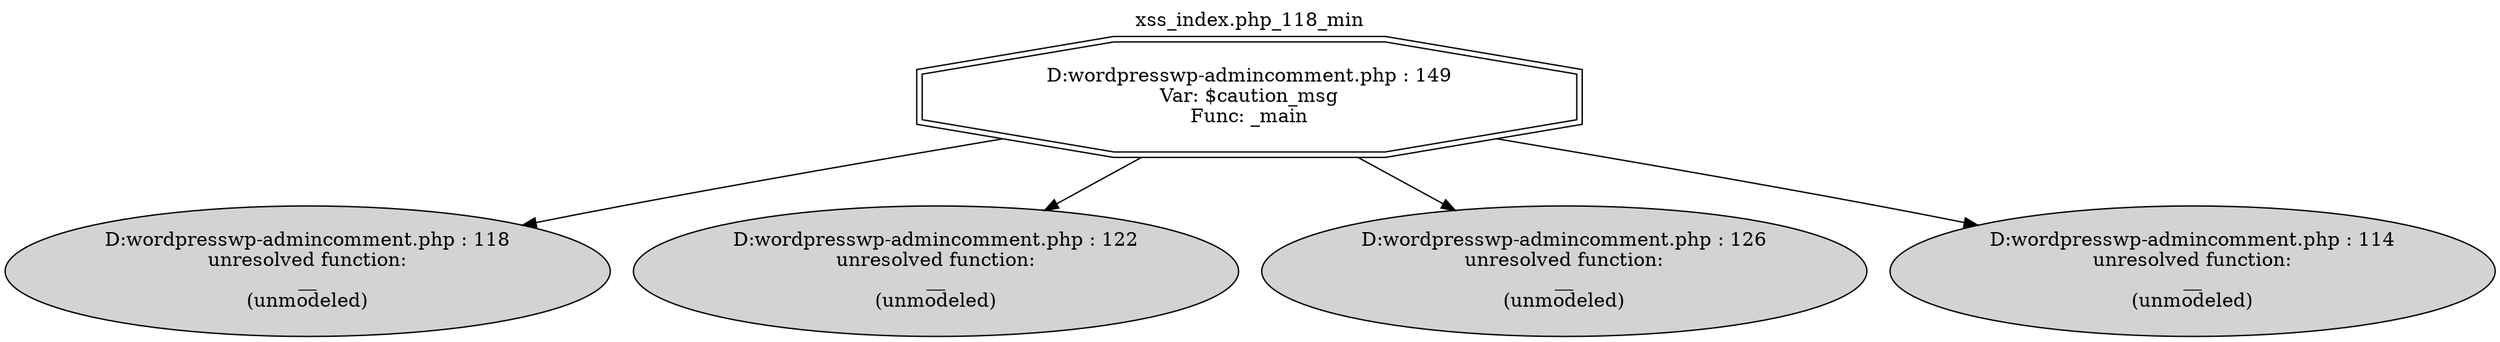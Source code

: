 digraph cfg {
  label="xss_index.php_118_min";
  labelloc=t;
  n1 [shape=doubleoctagon, label="D:\wordpress\wp-admin\comment.php : 149\nVar: $caution_msg\nFunc: _main\n"];
  n2 [shape=ellipse, label="D:\wordpress\wp-admin\comment.php : 118\nunresolved function:\n__\n(unmodeled)\n",style=filled];
  n3 [shape=ellipse, label="D:\wordpress\wp-admin\comment.php : 122\nunresolved function:\n__\n(unmodeled)\n",style=filled];
  n4 [shape=ellipse, label="D:\wordpress\wp-admin\comment.php : 126\nunresolved function:\n__\n(unmodeled)\n",style=filled];
  n5 [shape=ellipse, label="D:\wordpress\wp-admin\comment.php : 114\nunresolved function:\n__\n(unmodeled)\n",style=filled];
  n1 -> n2;
  n1 -> n3;
  n1 -> n4;
  n1 -> n5;
}

